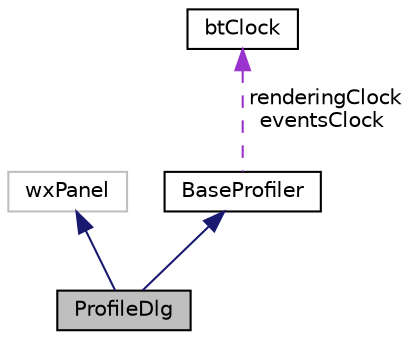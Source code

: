 digraph "ProfileDlg"
{
  edge [fontname="Helvetica",fontsize="10",labelfontname="Helvetica",labelfontsize="10"];
  node [fontname="Helvetica",fontsize="10",shape=record];
  Node1 [label="ProfileDlg",height=0.2,width=0.4,color="black", fillcolor="grey75", style="filled", fontcolor="black"];
  Node2 -> Node1 [dir="back",color="midnightblue",fontsize="10",style="solid",fontname="Helvetica"];
  Node2 [label="wxPanel",height=0.2,width=0.4,color="grey75", fillcolor="white", style="filled"];
  Node3 -> Node1 [dir="back",color="midnightblue",fontsize="10",style="solid",fontname="Helvetica"];
  Node3 [label="BaseProfiler",height=0.2,width=0.4,color="black", fillcolor="white", style="filled",URL="$d6/da7/class_base_profiler.html",tooltip="Base class to create a profiler. "];
  Node4 -> Node3 [dir="back",color="darkorchid3",fontsize="10",style="dashed",label=" renderingClock\neventsClock" ,fontname="Helvetica"];
  Node4 [label="btClock",height=0.2,width=0.4,color="black", fillcolor="white", style="filled",URL="$d1/d14/classbt_clock.html",tooltip="The btClock is a portable basic clock that measures accurate time in seconds, use for profiling..."];
}
